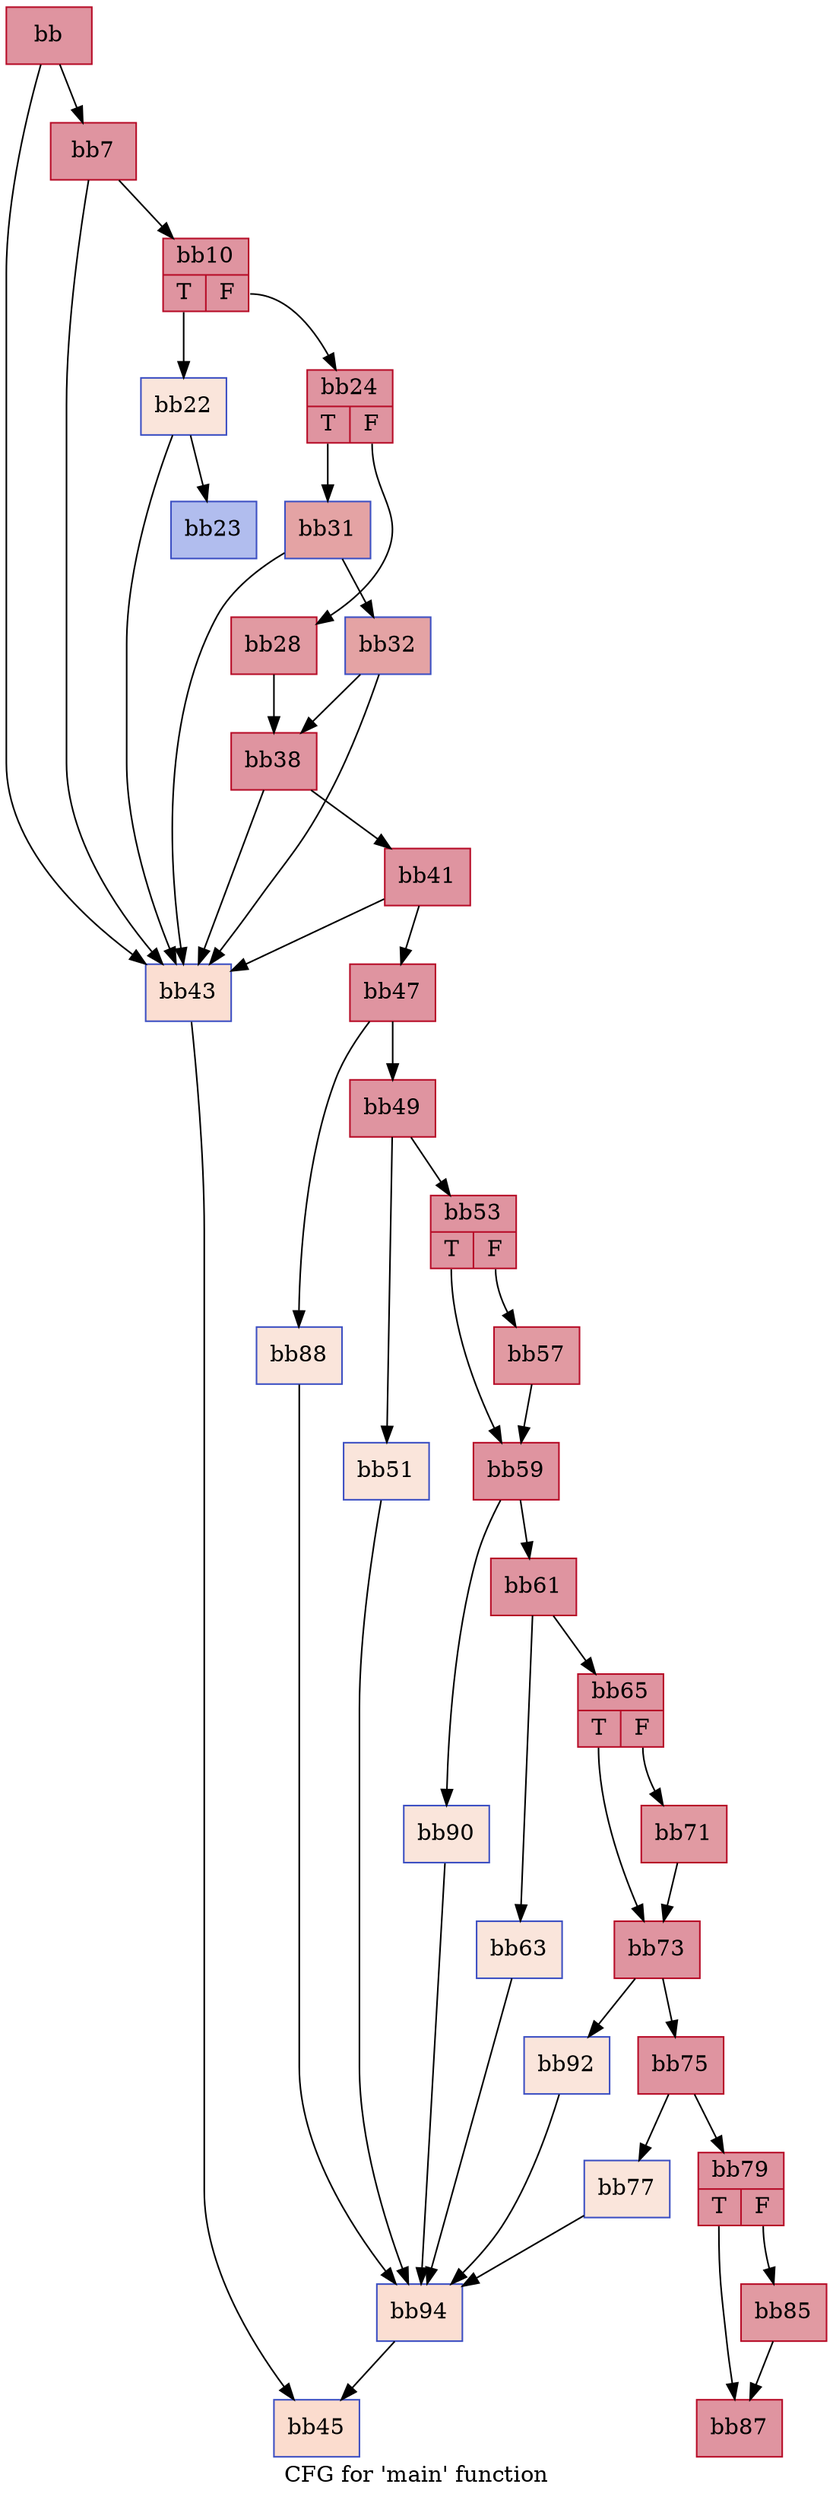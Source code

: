 digraph "CFG for 'main' function" {
	label="CFG for 'main' function";

	Node0x5fe2fb0 [shape=record,color="#b70d28ff", style=filled, fillcolor="#b70d2870",label="{bb}"];
	Node0x5fe2fb0 -> Node0x5fe5440;
	Node0x5fe2fb0 -> Node0x5fe54f0;
	Node0x5fe5440 [shape=record,color="#b70d28ff", style=filled, fillcolor="#b70d2870",label="{bb7}"];
	Node0x5fe5440 -> Node0x5fe5fb0;
	Node0x5fe5440 -> Node0x5fe54f0;
	Node0x5fe5fb0 [shape=record,color="#b70d28ff", style=filled, fillcolor="#b70d2870",label="{bb10|{<s0>T|<s1>F}}"];
	Node0x5fe5fb0:s0 -> Node0x5fe7e20;
	Node0x5fe5fb0:s1 -> Node0x5fe81b0;
	Node0x5fe7e20 [shape=record,color="#3d50c3ff", style=filled, fillcolor="#f4c5ad70",label="{bb22}"];
	Node0x5fe7e20 -> Node0x5fe8380;
	Node0x5fe7e20 -> Node0x5fe54f0;
	Node0x5fe8380 [shape=record,color="#3d50c3ff", style=filled, fillcolor="#4f69d970",label="{bb23}"];
	Node0x5fe81b0 [shape=record,color="#b70d28ff", style=filled, fillcolor="#b70d2870",label="{bb24|{<s0>T|<s1>F}}"];
	Node0x5fe81b0:s0 -> Node0x5fe8a40;
	Node0x5fe81b0:s1 -> Node0x5fe8ab0;
	Node0x5fe8ab0 [shape=record,color="#b70d28ff", style=filled, fillcolor="#bb1b2c70",label="{bb28}"];
	Node0x5fe8ab0 -> Node0x5fe8e40;
	Node0x5fe8a40 [shape=record,color="#3d50c3ff", style=filled, fillcolor="#c32e3170",label="{bb31}"];
	Node0x5fe8a40 -> Node0x5fe8fa0;
	Node0x5fe8a40 -> Node0x5fe54f0;
	Node0x5fe8fa0 [shape=record,color="#3d50c3ff", style=filled, fillcolor="#c32e3170",label="{bb32}"];
	Node0x5fe8fa0 -> Node0x5fe8e40;
	Node0x5fe8fa0 -> Node0x5fe54f0;
	Node0x5fe8e40 [shape=record,color="#b70d28ff", style=filled, fillcolor="#b70d2870",label="{bb38}"];
	Node0x5fe8e40 -> Node0x5fea4d0;
	Node0x5fe8e40 -> Node0x5fe54f0;
	Node0x5fea4d0 [shape=record,color="#b70d28ff", style=filled, fillcolor="#b70d2870",label="{bb41}"];
	Node0x5fea4d0 -> Node0x5fea7f0;
	Node0x5fea4d0 -> Node0x5fe54f0;
	Node0x5fe54f0 [shape=record,color="#3d50c3ff", style=filled, fillcolor="#f7b59970",label="{bb43}"];
	Node0x5fe54f0 -> Node0x5feacd0;
	Node0x5feacd0 [shape=record,color="#3d50c3ff", style=filled, fillcolor="#f7af9170",label="{bb45}"];
	Node0x5fea7f0 [shape=record,color="#b70d28ff", style=filled, fillcolor="#b70d2870",label="{bb47}"];
	Node0x5fea7f0 -> Node0x5feb8f0;
	Node0x5fea7f0 -> Node0x5feb960;
	Node0x5feb8f0 [shape=record,color="#b70d28ff", style=filled, fillcolor="#b70d2870",label="{bb49}"];
	Node0x5feb8f0 -> Node0x5febc00;
	Node0x5feb8f0 -> Node0x5febc70;
	Node0x5febc70 [shape=record,color="#3d50c3ff", style=filled, fillcolor="#f4c5ad70",label="{bb51}"];
	Node0x5febc70 -> Node0x5feae40;
	Node0x5febc00 [shape=record,color="#b70d28ff", style=filled, fillcolor="#b70d2870",label="{bb53|{<s0>T|<s1>F}}"];
	Node0x5febc00:s0 -> Node0x5fed240;
	Node0x5febc00:s1 -> Node0x5fed2b0;
	Node0x5fed2b0 [shape=record,color="#b70d28ff", style=filled, fillcolor="#bb1b2c70",label="{bb57}"];
	Node0x5fed2b0 -> Node0x5fed240;
	Node0x5fed240 [shape=record,color="#b70d28ff", style=filled, fillcolor="#b70d2870",label="{bb59}"];
	Node0x5fed240 -> Node0x5fedfe0;
	Node0x5fed240 -> Node0x5fee050;
	Node0x5fedfe0 [shape=record,color="#b70d28ff", style=filled, fillcolor="#b70d2870",label="{bb61}"];
	Node0x5fedfe0 -> Node0x5fee250;
	Node0x5fedfe0 -> Node0x5fee2c0;
	Node0x5fee2c0 [shape=record,color="#3d50c3ff", style=filled, fillcolor="#f4c5ad70",label="{bb63}"];
	Node0x5fee2c0 -> Node0x5feae40;
	Node0x5fee250 [shape=record,color="#b70d28ff", style=filled, fillcolor="#b70d2870",label="{bb65|{<s0>T|<s1>F}}"];
	Node0x5fee250:s0 -> Node0x5fef2b0;
	Node0x5fee250:s1 -> Node0x5fef320;
	Node0x5fef320 [shape=record,color="#b70d28ff", style=filled, fillcolor="#bb1b2c70",label="{bb71}"];
	Node0x5fef320 -> Node0x5fef2b0;
	Node0x5fef2b0 [shape=record,color="#b70d28ff", style=filled, fillcolor="#b70d2870",label="{bb73}"];
	Node0x5fef2b0 -> Node0x5fef780;
	Node0x5fef2b0 -> Node0x5fef7f0;
	Node0x5fef780 [shape=record,color="#b70d28ff", style=filled, fillcolor="#b70d2870",label="{bb75}"];
	Node0x5fef780 -> Node0x5fef990;
	Node0x5fef780 -> Node0x5fe9010;
	Node0x5fe9010 [shape=record,color="#3d50c3ff", style=filled, fillcolor="#f4c5ad70",label="{bb77}"];
	Node0x5fe9010 -> Node0x5feae40;
	Node0x5fef990 [shape=record,color="#b70d28ff", style=filled, fillcolor="#b70d2870",label="{bb79|{<s0>T|<s1>F}}"];
	Node0x5fef990:s0 -> Node0x5ff1220;
	Node0x5fef990:s1 -> Node0x5ff1290;
	Node0x5ff1290 [shape=record,color="#b70d28ff", style=filled, fillcolor="#bb1b2c70",label="{bb85}"];
	Node0x5ff1290 -> Node0x5ff1220;
	Node0x5ff1220 [shape=record,color="#b70d28ff", style=filled, fillcolor="#b70d2870",label="{bb87}"];
	Node0x5feb960 [shape=record,color="#3d50c3ff", style=filled, fillcolor="#f4c5ad70",label="{bb88}"];
	Node0x5feb960 -> Node0x5feae40;
	Node0x5fee050 [shape=record,color="#3d50c3ff", style=filled, fillcolor="#f4c5ad70",label="{bb90}"];
	Node0x5fee050 -> Node0x5feae40;
	Node0x5fef7f0 [shape=record,color="#3d50c3ff", style=filled, fillcolor="#f4c5ad70",label="{bb92}"];
	Node0x5fef7f0 -> Node0x5feae40;
	Node0x5feae40 [shape=record,color="#3d50c3ff", style=filled, fillcolor="#f7b59970",label="{bb94}"];
	Node0x5feae40 -> Node0x5feacd0;
}
